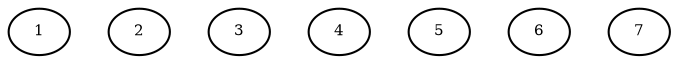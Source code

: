 digraph H {
"Delta Zv((1,1),2)" [label="1",fontsize=7,width=.01,height=.01];
"Delta Zv((2,1),2)" [label="2",fontsize=7,width=.01,height=.01];
"Delta Zv((3,1),2)" [label="3",fontsize=7,width=.01,height=.01];
"Delta Zv((4,1),2)" [label="4",fontsize=7,width=.01,height=.01];
"Delta Zv((5,1),2)" [label="5",fontsize=7,width=.01,height=.01];
"Delta Zv((6,1),2)" [label="6",fontsize=7,width=.01,height=.01];
"Delta Zv((7,1),2)" [label="7",fontsize=7,width=.01,height=.01];
}